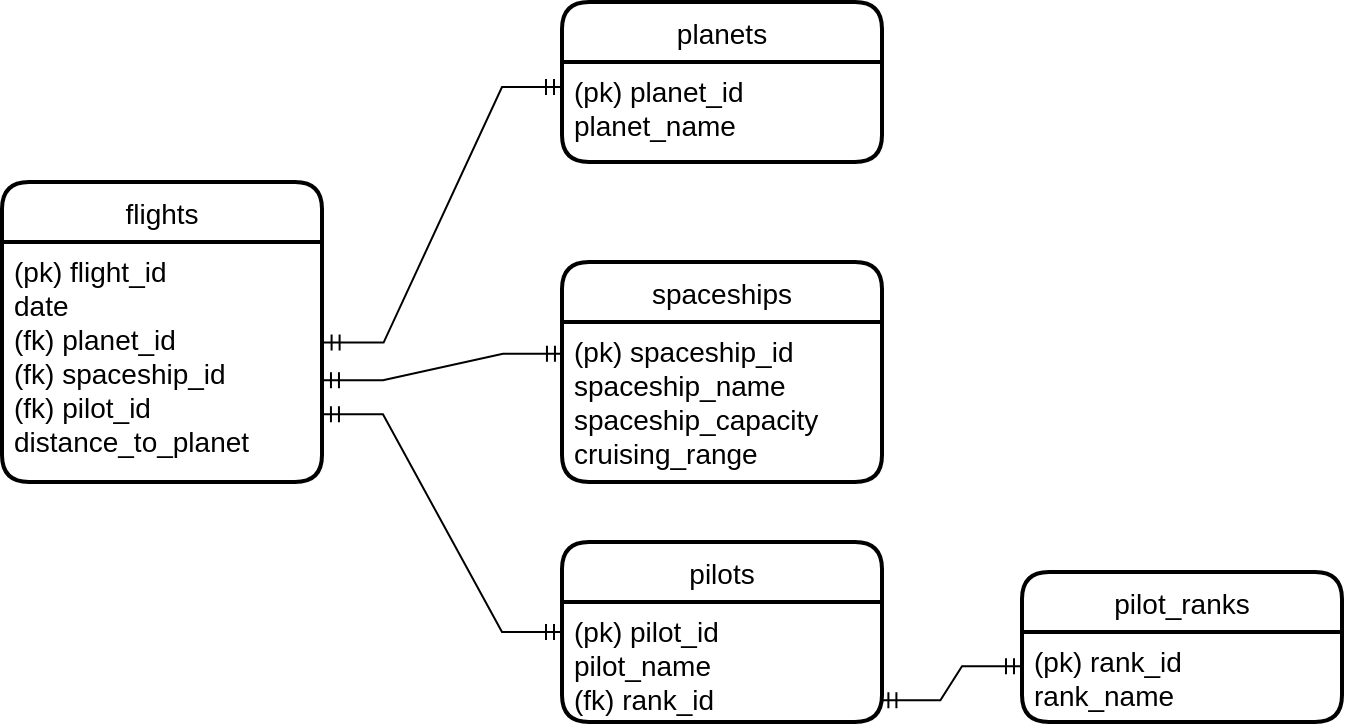 <mxfile version="20.3.7" type="device"><diagram id="eVE-22oUwuEAC5lLtgl3" name="Страница 1"><mxGraphModel dx="877" dy="512" grid="1" gridSize="10" guides="1" tooltips="1" connect="1" arrows="1" fold="1" page="1" pageScale="1" pageWidth="827" pageHeight="1169" math="0" shadow="0"><root><mxCell id="0"/><mxCell id="1" parent="0"/><mxCell id="IQZ2wQV3-qxKMTuAIvQL-1" value="flights" style="swimlane;childLayout=stackLayout;horizontal=1;startSize=30;horizontalStack=0;rounded=1;fontSize=14;fontStyle=0;strokeWidth=2;resizeParent=0;resizeLast=1;shadow=0;dashed=0;align=center;" parent="1" vertex="1"><mxGeometry x="90" y="140" width="160" height="150" as="geometry"/></mxCell><mxCell id="IQZ2wQV3-qxKMTuAIvQL-2" value="(pk) flight_id&#10;date&#10;(fk) planet_id&#10;(fk) spaceship_id&#10;(fk) pilot_id&#10;distance_to_planet" style="align=left;strokeColor=none;fillColor=none;spacingLeft=4;fontSize=14;verticalAlign=top;resizable=0;rotatable=0;part=1;" parent="IQZ2wQV3-qxKMTuAIvQL-1" vertex="1"><mxGeometry y="30" width="160" height="120" as="geometry"/></mxCell><mxCell id="IQZ2wQV3-qxKMTuAIvQL-3" value="spaceships" style="swimlane;childLayout=stackLayout;horizontal=1;startSize=30;horizontalStack=0;rounded=1;fontSize=14;fontStyle=0;strokeWidth=2;resizeParent=0;resizeLast=1;shadow=0;dashed=0;align=center;" parent="1" vertex="1"><mxGeometry x="370" y="180" width="160" height="110" as="geometry"/></mxCell><mxCell id="IQZ2wQV3-qxKMTuAIvQL-4" value="(pk) spaceship_id&#10;spaceship_name&#10;spaceship_capacity&#10;cruising_range" style="align=left;strokeColor=none;fillColor=none;spacingLeft=4;fontSize=14;verticalAlign=top;resizable=0;rotatable=0;part=1;" parent="IQZ2wQV3-qxKMTuAIvQL-3" vertex="1"><mxGeometry y="30" width="160" height="80" as="geometry"/></mxCell><mxCell id="IQZ2wQV3-qxKMTuAIvQL-5" value="pilots" style="swimlane;childLayout=stackLayout;horizontal=1;startSize=30;horizontalStack=0;rounded=1;fontSize=14;fontStyle=0;strokeWidth=2;resizeParent=0;resizeLast=1;shadow=0;dashed=0;align=center;" parent="1" vertex="1"><mxGeometry x="370" y="320" width="160" height="90" as="geometry"/></mxCell><mxCell id="IQZ2wQV3-qxKMTuAIvQL-6" value="(pk) pilot_id&#10;pilot_name&#10;(fk) rank_id" style="align=left;strokeColor=none;fillColor=none;spacingLeft=4;fontSize=14;verticalAlign=top;resizable=0;rotatable=0;part=1;" parent="IQZ2wQV3-qxKMTuAIvQL-5" vertex="1"><mxGeometry y="30" width="160" height="60" as="geometry"/></mxCell><mxCell id="IQZ2wQV3-qxKMTuAIvQL-7" value="planets" style="swimlane;childLayout=stackLayout;horizontal=1;startSize=30;horizontalStack=0;rounded=1;fontSize=14;fontStyle=0;strokeWidth=2;resizeParent=0;resizeLast=1;shadow=0;dashed=0;align=center;" parent="1" vertex="1"><mxGeometry x="370" y="50" width="160" height="80" as="geometry"/></mxCell><mxCell id="IQZ2wQV3-qxKMTuAIvQL-8" value="(pk) planet_id&#10;planet_name" style="align=left;strokeColor=none;fillColor=none;spacingLeft=4;fontSize=14;verticalAlign=top;resizable=0;rotatable=0;part=1;" parent="IQZ2wQV3-qxKMTuAIvQL-7" vertex="1"><mxGeometry y="30" width="160" height="50" as="geometry"/></mxCell><mxCell id="baY0iKy2dWd7cNVxQR5z-5" value="pilot_ranks" style="swimlane;childLayout=stackLayout;horizontal=1;startSize=30;horizontalStack=0;rounded=1;fontSize=14;fontStyle=0;strokeWidth=2;resizeParent=0;resizeLast=1;shadow=0;dashed=0;align=center;" vertex="1" parent="1"><mxGeometry x="600" y="335" width="160" height="75" as="geometry"/></mxCell><mxCell id="baY0iKy2dWd7cNVxQR5z-6" value="(pk) rank_id&#10;rank_name" style="align=left;strokeColor=none;fillColor=none;spacingLeft=4;fontSize=14;verticalAlign=top;resizable=0;rotatable=0;part=1;" vertex="1" parent="baY0iKy2dWd7cNVxQR5z-5"><mxGeometry y="30" width="160" height="45" as="geometry"/></mxCell><mxCell id="baY0iKy2dWd7cNVxQR5z-8" value="" style="edgeStyle=entityRelationEdgeStyle;fontSize=12;html=1;endArrow=ERmandOne;startArrow=ERmandOne;rounded=0;exitX=0.995;exitY=0.819;exitDx=0;exitDy=0;entryX=0;entryY=0.38;entryDx=0;entryDy=0;entryPerimeter=0;exitPerimeter=0;" edge="1" parent="1" source="IQZ2wQV3-qxKMTuAIvQL-6" target="baY0iKy2dWd7cNVxQR5z-6"><mxGeometry width="100" height="100" relative="1" as="geometry"><mxPoint x="380" y="330" as="sourcePoint"/><mxPoint x="480" y="230" as="targetPoint"/></mxGeometry></mxCell><mxCell id="baY0iKy2dWd7cNVxQR5z-9" value="" style="edgeStyle=entityRelationEdgeStyle;fontSize=12;html=1;endArrow=ERmandOne;startArrow=ERmandOne;rounded=0;exitX=1.003;exitY=0.718;exitDx=0;exitDy=0;entryX=0;entryY=0.25;entryDx=0;entryDy=0;exitPerimeter=0;" edge="1" parent="1" source="IQZ2wQV3-qxKMTuAIvQL-2" target="IQZ2wQV3-qxKMTuAIvQL-6"><mxGeometry width="100" height="100" relative="1" as="geometry"><mxPoint x="390" y="300" as="sourcePoint"/><mxPoint x="490" y="200" as="targetPoint"/></mxGeometry></mxCell><mxCell id="baY0iKy2dWd7cNVxQR5z-10" value="" style="edgeStyle=entityRelationEdgeStyle;fontSize=12;html=1;endArrow=ERmandOne;startArrow=ERmandOne;rounded=0;entryX=0.003;entryY=0.198;entryDx=0;entryDy=0;entryPerimeter=0;exitX=1.003;exitY=0.576;exitDx=0;exitDy=0;exitPerimeter=0;" edge="1" parent="1" source="IQZ2wQV3-qxKMTuAIvQL-2" target="IQZ2wQV3-qxKMTuAIvQL-4"><mxGeometry width="100" height="100" relative="1" as="geometry"><mxPoint x="270" y="230" as="sourcePoint"/><mxPoint x="370" y="130" as="targetPoint"/></mxGeometry></mxCell><mxCell id="baY0iKy2dWd7cNVxQR5z-11" value="" style="edgeStyle=entityRelationEdgeStyle;fontSize=12;html=1;endArrow=ERmandOne;startArrow=ERmandOne;rounded=0;entryX=0;entryY=0.25;entryDx=0;entryDy=0;exitX=1.005;exitY=0.419;exitDx=0;exitDy=0;exitPerimeter=0;" edge="1" parent="1" source="IQZ2wQV3-qxKMTuAIvQL-2" target="IQZ2wQV3-qxKMTuAIvQL-8"><mxGeometry width="100" height="100" relative="1" as="geometry"><mxPoint x="330" y="250" as="sourcePoint"/><mxPoint x="430" y="150" as="targetPoint"/></mxGeometry></mxCell></root></mxGraphModel></diagram></mxfile>